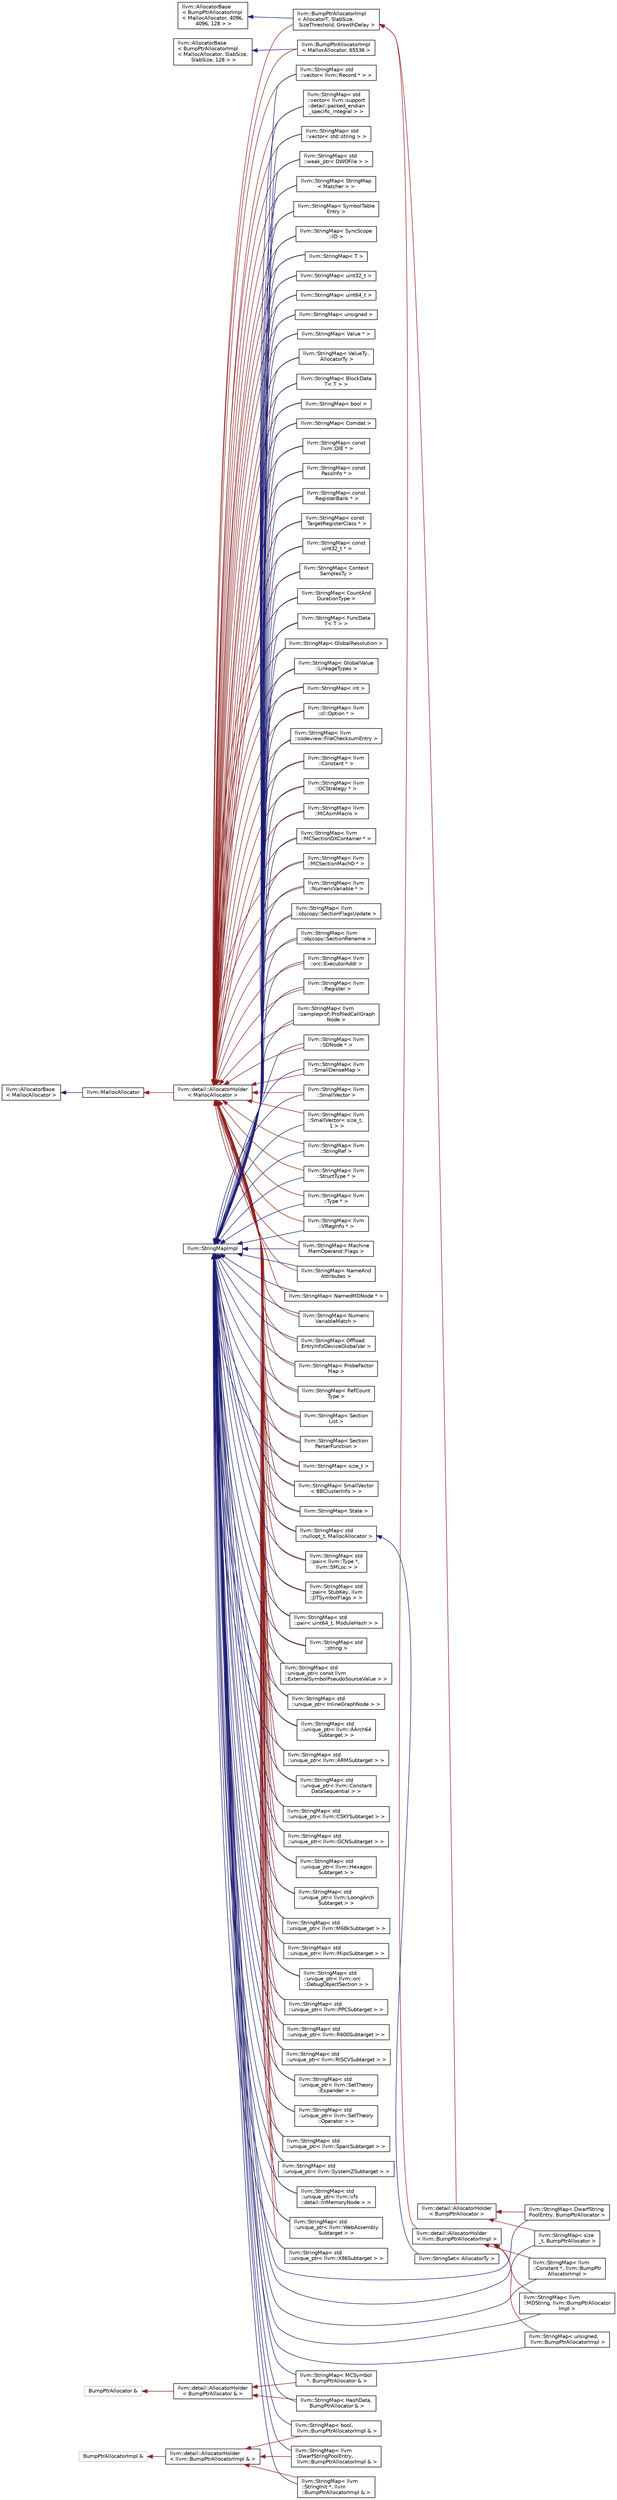 digraph "Graphical Class Hierarchy"
{
 // LATEX_PDF_SIZE
  bgcolor="transparent";
  edge [fontname="Helvetica",fontsize="10",labelfontname="Helvetica",labelfontsize="10"];
  node [fontname="Helvetica",fontsize="10",shape=record];
  rankdir="LR";
  Node13479 [label="llvm::AllocatorBase\l\< BumpPtrAllocatorImpl\l\< MallocAllocator, 4096,\l 4096, 128 \> \>",height=0.2,width=0.4,color="black",URL="$classllvm_1_1AllocatorBase.html",tooltip=" "];
  Node13479 -> Node13475 [dir="back",color="midnightblue",fontsize="10",style="solid",fontname="Helvetica"];
  Node13475 [label="llvm::BumpPtrAllocatorImpl\l\< AllocatorT, SlabSize,\l SizeThreshold, GrowthDelay \>",height=0.2,width=0.4,color="black",URL="$classllvm_1_1BumpPtrAllocatorImpl.html",tooltip="Allocate memory in an ever growing pool, as if by bump-pointer."];
  Node13475 -> Node13476 [dir="back",color="firebrick4",fontsize="10",style="solid",fontname="Helvetica"];
  Node13476 [label="llvm::detail::AllocatorHolder\l\< BumpPtrAllocator \>",height=0.2,width=0.4,color="black",URL="$classllvm_1_1detail_1_1AllocatorHolder.html",tooltip=" "];
  Node13476 -> Node13 [dir="back",color="firebrick4",fontsize="10",style="solid",fontname="Helvetica"];
  Node13 [label="llvm::StringMap\< DwarfString\lPoolEntry, BumpPtrAllocator \>",height=0.2,width=0.4,color="black",URL="$classllvm_1_1StringMap.html",tooltip=" "];
  Node13476 -> Node55 [dir="back",color="firebrick4",fontsize="10",style="solid",fontname="Helvetica"];
  Node55 [label="llvm::StringMap\< size\l_t, BumpPtrAllocator \>",height=0.2,width=0.4,color="black",URL="$classllvm_1_1StringMap.html",tooltip=" "];
  Node13475 -> Node13477 [dir="back",color="firebrick4",fontsize="10",style="solid",fontname="Helvetica"];
  Node13477 [label="llvm::detail::AllocatorHolder\l\< llvm::BumpPtrAllocatorImpl \>",height=0.2,width=0.4,color="black",URL="$classllvm_1_1detail_1_1AllocatorHolder.html",tooltip=" "];
  Node13477 -> Node22 [dir="back",color="firebrick4",fontsize="10",style="solid",fontname="Helvetica"];
  Node22 [label="llvm::StringMap\< llvm\l::Constant *, llvm::BumpPtr\lAllocatorImpl \>",height=0.2,width=0.4,color="black",URL="$classllvm_1_1StringMap.html",tooltip=" "];
  Node13477 -> Node28 [dir="back",color="firebrick4",fontsize="10",style="solid",fontname="Helvetica"];
  Node28 [label="llvm::StringMap\< llvm\l::MDString, llvm::BumpPtrAllocator\lImpl \>",height=0.2,width=0.4,color="black",URL="$classllvm_1_1StringMap.html",tooltip=" "];
  Node13477 -> Node97 [dir="back",color="firebrick4",fontsize="10",style="solid",fontname="Helvetica"];
  Node97 [label="llvm::StringMap\< unsigned,\l llvm::BumpPtrAllocatorImpl \>",height=0.2,width=0.4,color="black",URL="$classllvm_1_1StringMap.html",tooltip=" "];
  Node13478 [label="llvm::AllocatorBase\l\< BumpPtrAllocatorImpl\l\< MallocAllocator, SlabSize,\l SlabSize, 128 \> \>",height=0.2,width=0.4,color="black",URL="$classllvm_1_1AllocatorBase.html",tooltip=" "];
  Node13478 -> Node13474 [dir="back",color="midnightblue",fontsize="10",style="solid",fontname="Helvetica"];
  Node13474 [label="llvm::BumpPtrAllocatorImpl\l\< MallocAllocator, 65536 \>",height=0.2,width=0.4,color="black",URL="$classllvm_1_1BumpPtrAllocatorImpl.html",tooltip=" "];
  Node13471 [label="llvm::AllocatorBase\l\< MallocAllocator \>",height=0.2,width=0.4,color="black",URL="$classllvm_1_1AllocatorBase.html",tooltip=" "];
  Node13471 -> Node13472 [dir="back",color="midnightblue",fontsize="10",style="solid",fontname="Helvetica"];
  Node13472 [label="llvm::MallocAllocator",height=0.2,width=0.4,color="black",URL="$classllvm_1_1MallocAllocator.html",tooltip=" "];
  Node13472 -> Node13473 [dir="back",color="firebrick4",fontsize="10",style="solid",fontname="Helvetica"];
  Node13473 [label="llvm::detail::AllocatorHolder\l\< MallocAllocator \>",height=0.2,width=0.4,color="black",URL="$classllvm_1_1detail_1_1AllocatorHolder.html",tooltip=" "];
  Node13473 -> Node13474 [dir="back",color="firebrick4",fontsize="10",style="solid",fontname="Helvetica"];
  Node13473 -> Node13475 [dir="back",color="firebrick4",fontsize="10",style="solid",fontname="Helvetica"];
  Node13473 -> Node1 [dir="back",color="firebrick4",fontsize="10",style="solid",fontname="Helvetica"];
  Node1 [label="llvm::StringMap\< ValueTy,\l AllocatorTy \>",height=0.2,width=0.4,color="black",URL="$classllvm_1_1StringMap.html",tooltip="StringMap - This is an unconventional map that is specialized for handling keys that are \"strings\",..."];
  Node13473 -> Node2 [dir="back",color="firebrick4",fontsize="10",style="solid",fontname="Helvetica"];
  Node2 [label="llvm::StringMap\< BlockData\lT\< T \> \>",height=0.2,width=0.4,color="black",URL="$classllvm_1_1StringMap.html",tooltip=" "];
  Node13473 -> Node3 [dir="back",color="firebrick4",fontsize="10",style="solid",fontname="Helvetica"];
  Node3 [label="llvm::StringMap\< bool \>",height=0.2,width=0.4,color="black",URL="$classllvm_1_1StringMap.html",tooltip=" "];
  Node13473 -> Node5 [dir="back",color="firebrick4",fontsize="10",style="solid",fontname="Helvetica"];
  Node5 [label="llvm::StringMap\< Comdat \>",height=0.2,width=0.4,color="black",URL="$classllvm_1_1StringMap.html",tooltip=" "];
  Node13473 -> Node6 [dir="back",color="firebrick4",fontsize="10",style="solid",fontname="Helvetica"];
  Node6 [label="llvm::StringMap\< const\l llvm::DIE * \>",height=0.2,width=0.4,color="black",URL="$classllvm_1_1StringMap.html",tooltip=" "];
  Node13473 -> Node7 [dir="back",color="firebrick4",fontsize="10",style="solid",fontname="Helvetica"];
  Node7 [label="llvm::StringMap\< const\l PassInfo * \>",height=0.2,width=0.4,color="black",URL="$classllvm_1_1StringMap.html",tooltip=" "];
  Node13473 -> Node8 [dir="back",color="firebrick4",fontsize="10",style="solid",fontname="Helvetica"];
  Node8 [label="llvm::StringMap\< const\l RegisterBank * \>",height=0.2,width=0.4,color="black",URL="$classllvm_1_1StringMap.html",tooltip=" "];
  Node13473 -> Node9 [dir="back",color="firebrick4",fontsize="10",style="solid",fontname="Helvetica"];
  Node9 [label="llvm::StringMap\< const\l TargetRegisterClass * \>",height=0.2,width=0.4,color="black",URL="$classllvm_1_1StringMap.html",tooltip=" "];
  Node13473 -> Node10 [dir="back",color="firebrick4",fontsize="10",style="solid",fontname="Helvetica"];
  Node10 [label="llvm::StringMap\< const\l uint32_t * \>",height=0.2,width=0.4,color="black",URL="$classllvm_1_1StringMap.html",tooltip=" "];
  Node13473 -> Node11 [dir="back",color="firebrick4",fontsize="10",style="solid",fontname="Helvetica"];
  Node11 [label="llvm::StringMap\< Context\lSamplesTy \>",height=0.2,width=0.4,color="black",URL="$classllvm_1_1StringMap.html",tooltip=" "];
  Node13473 -> Node12 [dir="back",color="firebrick4",fontsize="10",style="solid",fontname="Helvetica"];
  Node12 [label="llvm::StringMap\< CountAnd\lDurationType \>",height=0.2,width=0.4,color="black",URL="$classllvm_1_1StringMap.html",tooltip=" "];
  Node13473 -> Node14 [dir="back",color="firebrick4",fontsize="10",style="solid",fontname="Helvetica"];
  Node14 [label="llvm::StringMap\< FuncData\lT\< T \> \>",height=0.2,width=0.4,color="black",URL="$classllvm_1_1StringMap.html",tooltip=" "];
  Node13473 -> Node15 [dir="back",color="firebrick4",fontsize="10",style="solid",fontname="Helvetica"];
  Node15 [label="llvm::StringMap\< GlobalResolution \>",height=0.2,width=0.4,color="black",URL="$classllvm_1_1StringMap.html",tooltip=" "];
  Node13473 -> Node16 [dir="back",color="firebrick4",fontsize="10",style="solid",fontname="Helvetica"];
  Node16 [label="llvm::StringMap\< GlobalValue\l::LinkageTypes \>",height=0.2,width=0.4,color="black",URL="$classllvm_1_1StringMap.html",tooltip=" "];
  Node13473 -> Node18 [dir="back",color="firebrick4",fontsize="10",style="solid",fontname="Helvetica"];
  Node18 [label="llvm::StringMap\< int \>",height=0.2,width=0.4,color="black",URL="$classllvm_1_1StringMap.html",tooltip=" "];
  Node13473 -> Node19 [dir="back",color="firebrick4",fontsize="10",style="solid",fontname="Helvetica"];
  Node19 [label="llvm::StringMap\< llvm\l::cl::Option * \>",height=0.2,width=0.4,color="black",URL="$classllvm_1_1StringMap.html",tooltip=" "];
  Node13473 -> Node20 [dir="back",color="firebrick4",fontsize="10",style="solid",fontname="Helvetica"];
  Node20 [label="llvm::StringMap\< llvm\l::codeview::FileChecksumEntry \>",height=0.2,width=0.4,color="black",URL="$classllvm_1_1StringMap.html",tooltip=" "];
  Node13473 -> Node21 [dir="back",color="firebrick4",fontsize="10",style="solid",fontname="Helvetica"];
  Node21 [label="llvm::StringMap\< llvm\l::Constant * \>",height=0.2,width=0.4,color="black",URL="$classllvm_1_1StringMap.html",tooltip=" "];
  Node13473 -> Node24 [dir="back",color="firebrick4",fontsize="10",style="solid",fontname="Helvetica"];
  Node24 [label="llvm::StringMap\< llvm\l::GCStrategy * \>",height=0.2,width=0.4,color="black",URL="$classllvm_1_1StringMap.html",tooltip=" "];
  Node13473 -> Node25 [dir="back",color="firebrick4",fontsize="10",style="solid",fontname="Helvetica"];
  Node25 [label="llvm::StringMap\< llvm\l::MCAsmMacro \>",height=0.2,width=0.4,color="black",URL="$classllvm_1_1StringMap.html",tooltip=" "];
  Node13473 -> Node26 [dir="back",color="firebrick4",fontsize="10",style="solid",fontname="Helvetica"];
  Node26 [label="llvm::StringMap\< llvm\l::MCSectionDXContainer * \>",height=0.2,width=0.4,color="black",URL="$classllvm_1_1StringMap.html",tooltip=" "];
  Node13473 -> Node27 [dir="back",color="firebrick4",fontsize="10",style="solid",fontname="Helvetica"];
  Node27 [label="llvm::StringMap\< llvm\l::MCSectionMachO * \>",height=0.2,width=0.4,color="black",URL="$classllvm_1_1StringMap.html",tooltip=" "];
  Node13473 -> Node29 [dir="back",color="firebrick4",fontsize="10",style="solid",fontname="Helvetica"];
  Node29 [label="llvm::StringMap\< llvm\l::NumericVariable * \>",height=0.2,width=0.4,color="black",URL="$classllvm_1_1StringMap.html",tooltip=" "];
  Node13473 -> Node30 [dir="back",color="firebrick4",fontsize="10",style="solid",fontname="Helvetica"];
  Node30 [label="llvm::StringMap\< llvm\l::objcopy::SectionFlagsUpdate \>",height=0.2,width=0.4,color="black",URL="$classllvm_1_1StringMap.html",tooltip=" "];
  Node13473 -> Node31 [dir="back",color="firebrick4",fontsize="10",style="solid",fontname="Helvetica"];
  Node31 [label="llvm::StringMap\< llvm\l::objcopy::SectionRename \>",height=0.2,width=0.4,color="black",URL="$classllvm_1_1StringMap.html",tooltip=" "];
  Node13473 -> Node32 [dir="back",color="firebrick4",fontsize="10",style="solid",fontname="Helvetica"];
  Node32 [label="llvm::StringMap\< llvm\l::orc::ExecutorAddr \>",height=0.2,width=0.4,color="black",URL="$classllvm_1_1StringMap.html",tooltip=" "];
  Node13473 -> Node33 [dir="back",color="firebrick4",fontsize="10",style="solid",fontname="Helvetica"];
  Node33 [label="llvm::StringMap\< llvm\l::Register \>",height=0.2,width=0.4,color="black",URL="$classllvm_1_1StringMap.html",tooltip=" "];
  Node13473 -> Node34 [dir="back",color="firebrick4",fontsize="10",style="solid",fontname="Helvetica"];
  Node34 [label="llvm::StringMap\< llvm\l::sampleprof::ProfiledCallGraph\lNode \>",height=0.2,width=0.4,color="black",URL="$classllvm_1_1StringMap.html",tooltip=" "];
  Node13473 -> Node35 [dir="back",color="firebrick4",fontsize="10",style="solid",fontname="Helvetica"];
  Node35 [label="llvm::StringMap\< llvm\l::SDNode * \>",height=0.2,width=0.4,color="black",URL="$classllvm_1_1StringMap.html",tooltip=" "];
  Node13473 -> Node36 [dir="back",color="firebrick4",fontsize="10",style="solid",fontname="Helvetica"];
  Node36 [label="llvm::StringMap\< llvm\l::SmallDenseMap \>",height=0.2,width=0.4,color="black",URL="$classllvm_1_1StringMap.html",tooltip=" "];
  Node13473 -> Node37 [dir="back",color="firebrick4",fontsize="10",style="solid",fontname="Helvetica"];
  Node37 [label="llvm::StringMap\< llvm\l::SmallVector \>",height=0.2,width=0.4,color="black",URL="$classllvm_1_1StringMap.html",tooltip=" "];
  Node13473 -> Node38 [dir="back",color="firebrick4",fontsize="10",style="solid",fontname="Helvetica"];
  Node38 [label="llvm::StringMap\< llvm\l::SmallVector\< size_t,\l 1 \> \>",height=0.2,width=0.4,color="black",URL="$classllvm_1_1StringMap.html",tooltip=" "];
  Node13473 -> Node40 [dir="back",color="firebrick4",fontsize="10",style="solid",fontname="Helvetica"];
  Node40 [label="llvm::StringMap\< llvm\l::StringRef \>",height=0.2,width=0.4,color="black",URL="$classllvm_1_1StringMap.html",tooltip=" "];
  Node13473 -> Node41 [dir="back",color="firebrick4",fontsize="10",style="solid",fontname="Helvetica"];
  Node41 [label="llvm::StringMap\< llvm\l::StructType * \>",height=0.2,width=0.4,color="black",URL="$classllvm_1_1StringMap.html",tooltip=" "];
  Node13473 -> Node42 [dir="back",color="firebrick4",fontsize="10",style="solid",fontname="Helvetica"];
  Node42 [label="llvm::StringMap\< llvm\l::Type * \>",height=0.2,width=0.4,color="black",URL="$classllvm_1_1StringMap.html",tooltip=" "];
  Node13473 -> Node43 [dir="back",color="firebrick4",fontsize="10",style="solid",fontname="Helvetica"];
  Node43 [label="llvm::StringMap\< llvm\l::VRegInfo * \>",height=0.2,width=0.4,color="black",URL="$classllvm_1_1StringMap.html",tooltip=" "];
  Node13473 -> Node44 [dir="back",color="firebrick4",fontsize="10",style="solid",fontname="Helvetica"];
  Node44 [label="llvm::StringMap\< Machine\lMemOperand::Flags \>",height=0.2,width=0.4,color="black",URL="$classllvm_1_1StringMap.html",tooltip=" "];
  Node13473 -> Node46 [dir="back",color="firebrick4",fontsize="10",style="solid",fontname="Helvetica"];
  Node46 [label="llvm::StringMap\< NameAnd\lAttributes \>",height=0.2,width=0.4,color="black",URL="$classllvm_1_1StringMap.html",tooltip=" "];
  Node13473 -> Node47 [dir="back",color="firebrick4",fontsize="10",style="solid",fontname="Helvetica"];
  Node47 [label="llvm::StringMap\< NamedMDNode * \>",height=0.2,width=0.4,color="black",URL="$classllvm_1_1StringMap.html",tooltip=" "];
  Node13473 -> Node48 [dir="back",color="firebrick4",fontsize="10",style="solid",fontname="Helvetica"];
  Node48 [label="llvm::StringMap\< Numeric\lVariableMatch \>",height=0.2,width=0.4,color="black",URL="$classllvm_1_1StringMap.html",tooltip=" "];
  Node13473 -> Node49 [dir="back",color="firebrick4",fontsize="10",style="solid",fontname="Helvetica"];
  Node49 [label="llvm::StringMap\< Offload\lEntryInfoDeviceGlobalVar \>",height=0.2,width=0.4,color="black",URL="$classllvm_1_1StringMap.html",tooltip=" "];
  Node13473 -> Node50 [dir="back",color="firebrick4",fontsize="10",style="solid",fontname="Helvetica"];
  Node50 [label="llvm::StringMap\< ProbeFactor\lMap \>",height=0.2,width=0.4,color="black",URL="$classllvm_1_1StringMap.html",tooltip=" "];
  Node13473 -> Node51 [dir="back",color="firebrick4",fontsize="10",style="solid",fontname="Helvetica"];
  Node51 [label="llvm::StringMap\< RefCount\lType \>",height=0.2,width=0.4,color="black",URL="$classllvm_1_1StringMap.html",tooltip=" "];
  Node13473 -> Node52 [dir="back",color="firebrick4",fontsize="10",style="solid",fontname="Helvetica"];
  Node52 [label="llvm::StringMap\< Section\lList \>",height=0.2,width=0.4,color="black",URL="$classllvm_1_1StringMap.html",tooltip=" "];
  Node13473 -> Node53 [dir="back",color="firebrick4",fontsize="10",style="solid",fontname="Helvetica"];
  Node53 [label="llvm::StringMap\< Section\lParserFunction \>",height=0.2,width=0.4,color="black",URL="$classllvm_1_1StringMap.html",tooltip=" "];
  Node13473 -> Node54 [dir="back",color="firebrick4",fontsize="10",style="solid",fontname="Helvetica"];
  Node54 [label="llvm::StringMap\< size_t \>",height=0.2,width=0.4,color="black",URL="$classllvm_1_1StringMap.html",tooltip=" "];
  Node13473 -> Node56 [dir="back",color="firebrick4",fontsize="10",style="solid",fontname="Helvetica"];
  Node56 [label="llvm::StringMap\< SmallVector\l\< BBClusterInfo \> \>",height=0.2,width=0.4,color="black",URL="$classllvm_1_1StringMap.html",tooltip=" "];
  Node13473 -> Node57 [dir="back",color="firebrick4",fontsize="10",style="solid",fontname="Helvetica"];
  Node57 [label="llvm::StringMap\< State \>",height=0.2,width=0.4,color="black",URL="$classllvm_1_1StringMap.html",tooltip=" "];
  Node13473 -> Node58 [dir="back",color="firebrick4",fontsize="10",style="solid",fontname="Helvetica"];
  Node58 [label="llvm::StringMap\< std\l::nullopt_t, MallocAllocator \>",height=0.2,width=0.4,color="black",URL="$classllvm_1_1StringMap.html",tooltip=" "];
  Node58 -> Node59 [dir="back",color="midnightblue",fontsize="10",style="solid",fontname="Helvetica"];
  Node59 [label="llvm::StringSet\< AllocatorTy \>",height=0.2,width=0.4,color="black",URL="$classllvm_1_1StringSet.html",tooltip="StringSet - A wrapper for StringMap that provides set-like functionality."];
  Node13473 -> Node60 [dir="back",color="firebrick4",fontsize="10",style="solid",fontname="Helvetica"];
  Node60 [label="llvm::StringMap\< std\l::pair\< llvm::Type *,\l llvm::SMLoc \> \>",height=0.2,width=0.4,color="black",URL="$classllvm_1_1StringMap.html",tooltip=" "];
  Node13473 -> Node61 [dir="back",color="firebrick4",fontsize="10",style="solid",fontname="Helvetica"];
  Node61 [label="llvm::StringMap\< std\l::pair\< StubKey, llvm\l::JITSymbolFlags \> \>",height=0.2,width=0.4,color="black",URL="$classllvm_1_1StringMap.html",tooltip=" "];
  Node13473 -> Node62 [dir="back",color="firebrick4",fontsize="10",style="solid",fontname="Helvetica"];
  Node62 [label="llvm::StringMap\< std\l::pair\< uint64_t, ModuleHash \> \>",height=0.2,width=0.4,color="black",URL="$classllvm_1_1StringMap.html",tooltip=" "];
  Node13473 -> Node63 [dir="back",color="firebrick4",fontsize="10",style="solid",fontname="Helvetica"];
  Node63 [label="llvm::StringMap\< std\l::string \>",height=0.2,width=0.4,color="black",URL="$classllvm_1_1StringMap.html",tooltip=" "];
  Node13473 -> Node64 [dir="back",color="firebrick4",fontsize="10",style="solid",fontname="Helvetica"];
  Node64 [label="llvm::StringMap\< std\l::unique_ptr\< const llvm\l::ExternalSymbolPseudoSourceValue \> \>",height=0.2,width=0.4,color="black",URL="$classllvm_1_1StringMap.html",tooltip=" "];
  Node13473 -> Node65 [dir="back",color="firebrick4",fontsize="10",style="solid",fontname="Helvetica"];
  Node65 [label="llvm::StringMap\< std\l::unique_ptr\< InlineGraphNode \> \>",height=0.2,width=0.4,color="black",URL="$classllvm_1_1StringMap.html",tooltip=" "];
  Node13473 -> Node66 [dir="back",color="firebrick4",fontsize="10",style="solid",fontname="Helvetica"];
  Node66 [label="llvm::StringMap\< std\l::unique_ptr\< llvm::AArch64\lSubtarget \> \>",height=0.2,width=0.4,color="black",URL="$classllvm_1_1StringMap.html",tooltip=" "];
  Node13473 -> Node67 [dir="back",color="firebrick4",fontsize="10",style="solid",fontname="Helvetica"];
  Node67 [label="llvm::StringMap\< std\l::unique_ptr\< llvm::ARMSubtarget \> \>",height=0.2,width=0.4,color="black",URL="$classllvm_1_1StringMap.html",tooltip=" "];
  Node13473 -> Node68 [dir="back",color="firebrick4",fontsize="10",style="solid",fontname="Helvetica"];
  Node68 [label="llvm::StringMap\< std\l::unique_ptr\< llvm::Constant\lDataSequential \> \>",height=0.2,width=0.4,color="black",URL="$classllvm_1_1StringMap.html",tooltip=" "];
  Node13473 -> Node69 [dir="back",color="firebrick4",fontsize="10",style="solid",fontname="Helvetica"];
  Node69 [label="llvm::StringMap\< std\l::unique_ptr\< llvm::CSKYSubtarget \> \>",height=0.2,width=0.4,color="black",URL="$classllvm_1_1StringMap.html",tooltip=" "];
  Node13473 -> Node70 [dir="back",color="firebrick4",fontsize="10",style="solid",fontname="Helvetica"];
  Node70 [label="llvm::StringMap\< std\l::unique_ptr\< llvm::GCNSubtarget \> \>",height=0.2,width=0.4,color="black",URL="$classllvm_1_1StringMap.html",tooltip=" "];
  Node13473 -> Node71 [dir="back",color="firebrick4",fontsize="10",style="solid",fontname="Helvetica"];
  Node71 [label="llvm::StringMap\< std\l::unique_ptr\< llvm::Hexagon\lSubtarget \> \>",height=0.2,width=0.4,color="black",URL="$classllvm_1_1StringMap.html",tooltip=" "];
  Node13473 -> Node72 [dir="back",color="firebrick4",fontsize="10",style="solid",fontname="Helvetica"];
  Node72 [label="llvm::StringMap\< std\l::unique_ptr\< llvm::LoongArch\lSubtarget \> \>",height=0.2,width=0.4,color="black",URL="$classllvm_1_1StringMap.html",tooltip=" "];
  Node13473 -> Node73 [dir="back",color="firebrick4",fontsize="10",style="solid",fontname="Helvetica"];
  Node73 [label="llvm::StringMap\< std\l::unique_ptr\< llvm::M68kSubtarget \> \>",height=0.2,width=0.4,color="black",URL="$classllvm_1_1StringMap.html",tooltip=" "];
  Node13473 -> Node74 [dir="back",color="firebrick4",fontsize="10",style="solid",fontname="Helvetica"];
  Node74 [label="llvm::StringMap\< std\l::unique_ptr\< llvm::MipsSubtarget \> \>",height=0.2,width=0.4,color="black",URL="$classllvm_1_1StringMap.html",tooltip=" "];
  Node13473 -> Node75 [dir="back",color="firebrick4",fontsize="10",style="solid",fontname="Helvetica"];
  Node75 [label="llvm::StringMap\< std\l::unique_ptr\< llvm::orc\l::DebugObjectSection \> \>",height=0.2,width=0.4,color="black",URL="$classllvm_1_1StringMap.html",tooltip=" "];
  Node13473 -> Node76 [dir="back",color="firebrick4",fontsize="10",style="solid",fontname="Helvetica"];
  Node76 [label="llvm::StringMap\< std\l::unique_ptr\< llvm::PPCSubtarget \> \>",height=0.2,width=0.4,color="black",URL="$classllvm_1_1StringMap.html",tooltip=" "];
  Node13473 -> Node77 [dir="back",color="firebrick4",fontsize="10",style="solid",fontname="Helvetica"];
  Node77 [label="llvm::StringMap\< std\l::unique_ptr\< llvm::R600Subtarget \> \>",height=0.2,width=0.4,color="black",URL="$classllvm_1_1StringMap.html",tooltip=" "];
  Node13473 -> Node78 [dir="back",color="firebrick4",fontsize="10",style="solid",fontname="Helvetica"];
  Node78 [label="llvm::StringMap\< std\l::unique_ptr\< llvm::RISCVSubtarget \> \>",height=0.2,width=0.4,color="black",URL="$classllvm_1_1StringMap.html",tooltip=" "];
  Node13473 -> Node79 [dir="back",color="firebrick4",fontsize="10",style="solid",fontname="Helvetica"];
  Node79 [label="llvm::StringMap\< std\l::unique_ptr\< llvm::SetTheory\l::Expander \> \>",height=0.2,width=0.4,color="black",URL="$classllvm_1_1StringMap.html",tooltip=" "];
  Node13473 -> Node80 [dir="back",color="firebrick4",fontsize="10",style="solid",fontname="Helvetica"];
  Node80 [label="llvm::StringMap\< std\l::unique_ptr\< llvm::SetTheory\l::Operator \> \>",height=0.2,width=0.4,color="black",URL="$classllvm_1_1StringMap.html",tooltip=" "];
  Node13473 -> Node81 [dir="back",color="firebrick4",fontsize="10",style="solid",fontname="Helvetica"];
  Node81 [label="llvm::StringMap\< std\l::unique_ptr\< llvm::SparcSubtarget \> \>",height=0.2,width=0.4,color="black",URL="$classllvm_1_1StringMap.html",tooltip=" "];
  Node13473 -> Node82 [dir="back",color="firebrick4",fontsize="10",style="solid",fontname="Helvetica"];
  Node82 [label="llvm::StringMap\< std\l::unique_ptr\< llvm::SystemZSubtarget \> \>",height=0.2,width=0.4,color="black",URL="$classllvm_1_1StringMap.html",tooltip=" "];
  Node13473 -> Node83 [dir="back",color="firebrick4",fontsize="10",style="solid",fontname="Helvetica"];
  Node83 [label="llvm::StringMap\< std\l::unique_ptr\< llvm::vfs\l::detail::InMemoryNode \> \>",height=0.2,width=0.4,color="black",URL="$classllvm_1_1StringMap.html",tooltip=" "];
  Node13473 -> Node84 [dir="back",color="firebrick4",fontsize="10",style="solid",fontname="Helvetica"];
  Node84 [label="llvm::StringMap\< std\l::unique_ptr\< llvm::WebAssembly\lSubtarget \> \>",height=0.2,width=0.4,color="black",URL="$classllvm_1_1StringMap.html",tooltip=" "];
  Node13473 -> Node85 [dir="back",color="firebrick4",fontsize="10",style="solid",fontname="Helvetica"];
  Node85 [label="llvm::StringMap\< std\l::unique_ptr\< llvm::X86Subtarget \> \>",height=0.2,width=0.4,color="black",URL="$classllvm_1_1StringMap.html",tooltip=" "];
  Node13473 -> Node86 [dir="back",color="firebrick4",fontsize="10",style="solid",fontname="Helvetica"];
  Node86 [label="llvm::StringMap\< std\l::vector\< llvm::Record * \> \>",height=0.2,width=0.4,color="black",URL="$classllvm_1_1StringMap.html",tooltip=" "];
  Node13473 -> Node87 [dir="back",color="firebrick4",fontsize="10",style="solid",fontname="Helvetica"];
  Node87 [label="llvm::StringMap\< std\l::vector\< llvm::support\l::detail::packed_endian\l_specific_integral \> \>",height=0.2,width=0.4,color="black",URL="$classllvm_1_1StringMap.html",tooltip=" "];
  Node13473 -> Node88 [dir="back",color="firebrick4",fontsize="10",style="solid",fontname="Helvetica"];
  Node88 [label="llvm::StringMap\< std\l::vector\< std::string \> \>",height=0.2,width=0.4,color="black",URL="$classllvm_1_1StringMap.html",tooltip=" "];
  Node13473 -> Node89 [dir="back",color="firebrick4",fontsize="10",style="solid",fontname="Helvetica"];
  Node89 [label="llvm::StringMap\< std\l::weak_ptr\< DWOFile \> \>",height=0.2,width=0.4,color="black",URL="$classllvm_1_1StringMap.html",tooltip=" "];
  Node13473 -> Node90 [dir="back",color="firebrick4",fontsize="10",style="solid",fontname="Helvetica"];
  Node90 [label="llvm::StringMap\< StringMap\l\< Matcher \> \>",height=0.2,width=0.4,color="black",URL="$classllvm_1_1StringMap.html",tooltip=" "];
  Node13473 -> Node91 [dir="back",color="firebrick4",fontsize="10",style="solid",fontname="Helvetica"];
  Node91 [label="llvm::StringMap\< SymbolTable\lEntry \>",height=0.2,width=0.4,color="black",URL="$classllvm_1_1StringMap.html",tooltip=" "];
  Node13473 -> Node92 [dir="back",color="firebrick4",fontsize="10",style="solid",fontname="Helvetica"];
  Node92 [label="llvm::StringMap\< SyncScope\l::ID \>",height=0.2,width=0.4,color="black",URL="$classllvm_1_1StringMap.html",tooltip=" "];
  Node13473 -> Node93 [dir="back",color="firebrick4",fontsize="10",style="solid",fontname="Helvetica"];
  Node93 [label="llvm::StringMap\< T \>",height=0.2,width=0.4,color="black",URL="$classllvm_1_1StringMap.html",tooltip=" "];
  Node13473 -> Node94 [dir="back",color="firebrick4",fontsize="10",style="solid",fontname="Helvetica"];
  Node94 [label="llvm::StringMap\< uint32_t \>",height=0.2,width=0.4,color="black",URL="$classllvm_1_1StringMap.html",tooltip=" "];
  Node13473 -> Node95 [dir="back",color="firebrick4",fontsize="10",style="solid",fontname="Helvetica"];
  Node95 [label="llvm::StringMap\< uint64_t \>",height=0.2,width=0.4,color="black",URL="$classllvm_1_1StringMap.html",tooltip=" "];
  Node13473 -> Node96 [dir="back",color="firebrick4",fontsize="10",style="solid",fontname="Helvetica"];
  Node96 [label="llvm::StringMap\< unsigned \>",height=0.2,width=0.4,color="black",URL="$classllvm_1_1StringMap.html",tooltip=" "];
  Node13473 -> Node98 [dir="back",color="firebrick4",fontsize="10",style="solid",fontname="Helvetica"];
  Node98 [label="llvm::StringMap\< Value * \>",height=0.2,width=0.4,color="black",URL="$classllvm_1_1StringMap.html",tooltip=" "];
  Node12908 [label="BumpPtrAllocator &",height=0.2,width=0.4,color="grey75",tooltip=" "];
  Node12908 -> Node12909 [dir="back",color="firebrick4",fontsize="10",style="solid",fontname="Helvetica"];
  Node12909 [label="llvm::detail::AllocatorHolder\l\< BumpPtrAllocator & \>",height=0.2,width=0.4,color="black",URL="$classllvm_1_1detail_1_1AllocatorHolder.html",tooltip=" "];
  Node12909 -> Node17 [dir="back",color="firebrick4",fontsize="10",style="solid",fontname="Helvetica"];
  Node17 [label="llvm::StringMap\< HashData,\l BumpPtrAllocator & \>",height=0.2,width=0.4,color="black",URL="$classllvm_1_1StringMap.html",tooltip=" "];
  Node12909 -> Node45 [dir="back",color="firebrick4",fontsize="10",style="solid",fontname="Helvetica"];
  Node45 [label="llvm::StringMap\< MCSymbol\l *, BumpPtrAllocator & \>",height=0.2,width=0.4,color="black",URL="$classllvm_1_1StringMap.html",tooltip=" "];
  Node12906 [label="BumpPtrAllocatorImpl &",height=0.2,width=0.4,color="grey75",tooltip=" "];
  Node12906 -> Node12907 [dir="back",color="firebrick4",fontsize="10",style="solid",fontname="Helvetica"];
  Node12907 [label="llvm::detail::AllocatorHolder\l\< llvm::BumpPtrAllocatorImpl & \>",height=0.2,width=0.4,color="black",URL="$classllvm_1_1detail_1_1AllocatorHolder.html",tooltip=" "];
  Node12907 -> Node4 [dir="back",color="firebrick4",fontsize="10",style="solid",fontname="Helvetica"];
  Node4 [label="llvm::StringMap\< bool,\l llvm::BumpPtrAllocatorImpl & \>",height=0.2,width=0.4,color="black",URL="$classllvm_1_1StringMap.html",tooltip=" "];
  Node12907 -> Node23 [dir="back",color="firebrick4",fontsize="10",style="solid",fontname="Helvetica"];
  Node23 [label="llvm::StringMap\< llvm\l::DwarfStringPoolEntry,\l llvm::BumpPtrAllocatorImpl & \>",height=0.2,width=0.4,color="black",URL="$classllvm_1_1StringMap.html",tooltip=" "];
  Node12907 -> Node39 [dir="back",color="firebrick4",fontsize="10",style="solid",fontname="Helvetica"];
  Node39 [label="llvm::StringMap\< llvm\l::StringInit *, llvm\l::BumpPtrAllocatorImpl & \>",height=0.2,width=0.4,color="black",URL="$classllvm_1_1StringMap.html",tooltip=" "];
  Node0 [label="llvm::StringMapImpl",height=0.2,width=0.4,color="black",URL="$classllvm_1_1StringMapImpl.html",tooltip="StringMapImpl - This is the base class of StringMap that is shared among all of its instantiations."];
  Node0 -> Node1 [dir="back",color="midnightblue",fontsize="10",style="solid",fontname="Helvetica"];
  Node0 -> Node2 [dir="back",color="midnightblue",fontsize="10",style="solid",fontname="Helvetica"];
  Node0 -> Node3 [dir="back",color="midnightblue",fontsize="10",style="solid",fontname="Helvetica"];
  Node0 -> Node4 [dir="back",color="midnightblue",fontsize="10",style="solid",fontname="Helvetica"];
  Node0 -> Node5 [dir="back",color="midnightblue",fontsize="10",style="solid",fontname="Helvetica"];
  Node0 -> Node6 [dir="back",color="midnightblue",fontsize="10",style="solid",fontname="Helvetica"];
  Node0 -> Node7 [dir="back",color="midnightblue",fontsize="10",style="solid",fontname="Helvetica"];
  Node0 -> Node8 [dir="back",color="midnightblue",fontsize="10",style="solid",fontname="Helvetica"];
  Node0 -> Node9 [dir="back",color="midnightblue",fontsize="10",style="solid",fontname="Helvetica"];
  Node0 -> Node10 [dir="back",color="midnightblue",fontsize="10",style="solid",fontname="Helvetica"];
  Node0 -> Node11 [dir="back",color="midnightblue",fontsize="10",style="solid",fontname="Helvetica"];
  Node0 -> Node12 [dir="back",color="midnightblue",fontsize="10",style="solid",fontname="Helvetica"];
  Node0 -> Node13 [dir="back",color="midnightblue",fontsize="10",style="solid",fontname="Helvetica"];
  Node0 -> Node14 [dir="back",color="midnightblue",fontsize="10",style="solid",fontname="Helvetica"];
  Node0 -> Node15 [dir="back",color="midnightblue",fontsize="10",style="solid",fontname="Helvetica"];
  Node0 -> Node16 [dir="back",color="midnightblue",fontsize="10",style="solid",fontname="Helvetica"];
  Node0 -> Node17 [dir="back",color="midnightblue",fontsize="10",style="solid",fontname="Helvetica"];
  Node0 -> Node18 [dir="back",color="midnightblue",fontsize="10",style="solid",fontname="Helvetica"];
  Node0 -> Node19 [dir="back",color="midnightblue",fontsize="10",style="solid",fontname="Helvetica"];
  Node0 -> Node20 [dir="back",color="midnightblue",fontsize="10",style="solid",fontname="Helvetica"];
  Node0 -> Node21 [dir="back",color="midnightblue",fontsize="10",style="solid",fontname="Helvetica"];
  Node0 -> Node22 [dir="back",color="midnightblue",fontsize="10",style="solid",fontname="Helvetica"];
  Node0 -> Node23 [dir="back",color="midnightblue",fontsize="10",style="solid",fontname="Helvetica"];
  Node0 -> Node24 [dir="back",color="midnightblue",fontsize="10",style="solid",fontname="Helvetica"];
  Node0 -> Node25 [dir="back",color="midnightblue",fontsize="10",style="solid",fontname="Helvetica"];
  Node0 -> Node26 [dir="back",color="midnightblue",fontsize="10",style="solid",fontname="Helvetica"];
  Node0 -> Node27 [dir="back",color="midnightblue",fontsize="10",style="solid",fontname="Helvetica"];
  Node0 -> Node28 [dir="back",color="midnightblue",fontsize="10",style="solid",fontname="Helvetica"];
  Node0 -> Node29 [dir="back",color="midnightblue",fontsize="10",style="solid",fontname="Helvetica"];
  Node0 -> Node30 [dir="back",color="midnightblue",fontsize="10",style="solid",fontname="Helvetica"];
  Node0 -> Node31 [dir="back",color="midnightblue",fontsize="10",style="solid",fontname="Helvetica"];
  Node0 -> Node32 [dir="back",color="midnightblue",fontsize="10",style="solid",fontname="Helvetica"];
  Node0 -> Node33 [dir="back",color="midnightblue",fontsize="10",style="solid",fontname="Helvetica"];
  Node0 -> Node34 [dir="back",color="midnightblue",fontsize="10",style="solid",fontname="Helvetica"];
  Node0 -> Node35 [dir="back",color="midnightblue",fontsize="10",style="solid",fontname="Helvetica"];
  Node0 -> Node36 [dir="back",color="midnightblue",fontsize="10",style="solid",fontname="Helvetica"];
  Node0 -> Node37 [dir="back",color="midnightblue",fontsize="10",style="solid",fontname="Helvetica"];
  Node0 -> Node38 [dir="back",color="midnightblue",fontsize="10",style="solid",fontname="Helvetica"];
  Node0 -> Node39 [dir="back",color="midnightblue",fontsize="10",style="solid",fontname="Helvetica"];
  Node0 -> Node40 [dir="back",color="midnightblue",fontsize="10",style="solid",fontname="Helvetica"];
  Node0 -> Node41 [dir="back",color="midnightblue",fontsize="10",style="solid",fontname="Helvetica"];
  Node0 -> Node42 [dir="back",color="midnightblue",fontsize="10",style="solid",fontname="Helvetica"];
  Node0 -> Node43 [dir="back",color="midnightblue",fontsize="10",style="solid",fontname="Helvetica"];
  Node0 -> Node44 [dir="back",color="midnightblue",fontsize="10",style="solid",fontname="Helvetica"];
  Node0 -> Node45 [dir="back",color="midnightblue",fontsize="10",style="solid",fontname="Helvetica"];
  Node0 -> Node46 [dir="back",color="midnightblue",fontsize="10",style="solid",fontname="Helvetica"];
  Node0 -> Node47 [dir="back",color="midnightblue",fontsize="10",style="solid",fontname="Helvetica"];
  Node0 -> Node48 [dir="back",color="midnightblue",fontsize="10",style="solid",fontname="Helvetica"];
  Node0 -> Node49 [dir="back",color="midnightblue",fontsize="10",style="solid",fontname="Helvetica"];
  Node0 -> Node50 [dir="back",color="midnightblue",fontsize="10",style="solid",fontname="Helvetica"];
  Node0 -> Node51 [dir="back",color="midnightblue",fontsize="10",style="solid",fontname="Helvetica"];
  Node0 -> Node52 [dir="back",color="midnightblue",fontsize="10",style="solid",fontname="Helvetica"];
  Node0 -> Node53 [dir="back",color="midnightblue",fontsize="10",style="solid",fontname="Helvetica"];
  Node0 -> Node54 [dir="back",color="midnightblue",fontsize="10",style="solid",fontname="Helvetica"];
  Node0 -> Node55 [dir="back",color="midnightblue",fontsize="10",style="solid",fontname="Helvetica"];
  Node0 -> Node56 [dir="back",color="midnightblue",fontsize="10",style="solid",fontname="Helvetica"];
  Node0 -> Node57 [dir="back",color="midnightblue",fontsize="10",style="solid",fontname="Helvetica"];
  Node0 -> Node58 [dir="back",color="midnightblue",fontsize="10",style="solid",fontname="Helvetica"];
  Node0 -> Node60 [dir="back",color="midnightblue",fontsize="10",style="solid",fontname="Helvetica"];
  Node0 -> Node61 [dir="back",color="midnightblue",fontsize="10",style="solid",fontname="Helvetica"];
  Node0 -> Node62 [dir="back",color="midnightblue",fontsize="10",style="solid",fontname="Helvetica"];
  Node0 -> Node63 [dir="back",color="midnightblue",fontsize="10",style="solid",fontname="Helvetica"];
  Node0 -> Node64 [dir="back",color="midnightblue",fontsize="10",style="solid",fontname="Helvetica"];
  Node0 -> Node65 [dir="back",color="midnightblue",fontsize="10",style="solid",fontname="Helvetica"];
  Node0 -> Node66 [dir="back",color="midnightblue",fontsize="10",style="solid",fontname="Helvetica"];
  Node0 -> Node67 [dir="back",color="midnightblue",fontsize="10",style="solid",fontname="Helvetica"];
  Node0 -> Node68 [dir="back",color="midnightblue",fontsize="10",style="solid",fontname="Helvetica"];
  Node0 -> Node69 [dir="back",color="midnightblue",fontsize="10",style="solid",fontname="Helvetica"];
  Node0 -> Node70 [dir="back",color="midnightblue",fontsize="10",style="solid",fontname="Helvetica"];
  Node0 -> Node71 [dir="back",color="midnightblue",fontsize="10",style="solid",fontname="Helvetica"];
  Node0 -> Node72 [dir="back",color="midnightblue",fontsize="10",style="solid",fontname="Helvetica"];
  Node0 -> Node73 [dir="back",color="midnightblue",fontsize="10",style="solid",fontname="Helvetica"];
  Node0 -> Node74 [dir="back",color="midnightblue",fontsize="10",style="solid",fontname="Helvetica"];
  Node0 -> Node75 [dir="back",color="midnightblue",fontsize="10",style="solid",fontname="Helvetica"];
  Node0 -> Node76 [dir="back",color="midnightblue",fontsize="10",style="solid",fontname="Helvetica"];
  Node0 -> Node77 [dir="back",color="midnightblue",fontsize="10",style="solid",fontname="Helvetica"];
  Node0 -> Node78 [dir="back",color="midnightblue",fontsize="10",style="solid",fontname="Helvetica"];
  Node0 -> Node79 [dir="back",color="midnightblue",fontsize="10",style="solid",fontname="Helvetica"];
  Node0 -> Node80 [dir="back",color="midnightblue",fontsize="10",style="solid",fontname="Helvetica"];
  Node0 -> Node81 [dir="back",color="midnightblue",fontsize="10",style="solid",fontname="Helvetica"];
  Node0 -> Node82 [dir="back",color="midnightblue",fontsize="10",style="solid",fontname="Helvetica"];
  Node0 -> Node83 [dir="back",color="midnightblue",fontsize="10",style="solid",fontname="Helvetica"];
  Node0 -> Node84 [dir="back",color="midnightblue",fontsize="10",style="solid",fontname="Helvetica"];
  Node0 -> Node85 [dir="back",color="midnightblue",fontsize="10",style="solid",fontname="Helvetica"];
  Node0 -> Node86 [dir="back",color="midnightblue",fontsize="10",style="solid",fontname="Helvetica"];
  Node0 -> Node87 [dir="back",color="midnightblue",fontsize="10",style="solid",fontname="Helvetica"];
  Node0 -> Node88 [dir="back",color="midnightblue",fontsize="10",style="solid",fontname="Helvetica"];
  Node0 -> Node89 [dir="back",color="midnightblue",fontsize="10",style="solid",fontname="Helvetica"];
  Node0 -> Node90 [dir="back",color="midnightblue",fontsize="10",style="solid",fontname="Helvetica"];
  Node0 -> Node91 [dir="back",color="midnightblue",fontsize="10",style="solid",fontname="Helvetica"];
  Node0 -> Node92 [dir="back",color="midnightblue",fontsize="10",style="solid",fontname="Helvetica"];
  Node0 -> Node93 [dir="back",color="midnightblue",fontsize="10",style="solid",fontname="Helvetica"];
  Node0 -> Node94 [dir="back",color="midnightblue",fontsize="10",style="solid",fontname="Helvetica"];
  Node0 -> Node95 [dir="back",color="midnightblue",fontsize="10",style="solid",fontname="Helvetica"];
  Node0 -> Node96 [dir="back",color="midnightblue",fontsize="10",style="solid",fontname="Helvetica"];
  Node0 -> Node97 [dir="back",color="midnightblue",fontsize="10",style="solid",fontname="Helvetica"];
  Node0 -> Node98 [dir="back",color="midnightblue",fontsize="10",style="solid",fontname="Helvetica"];
}

